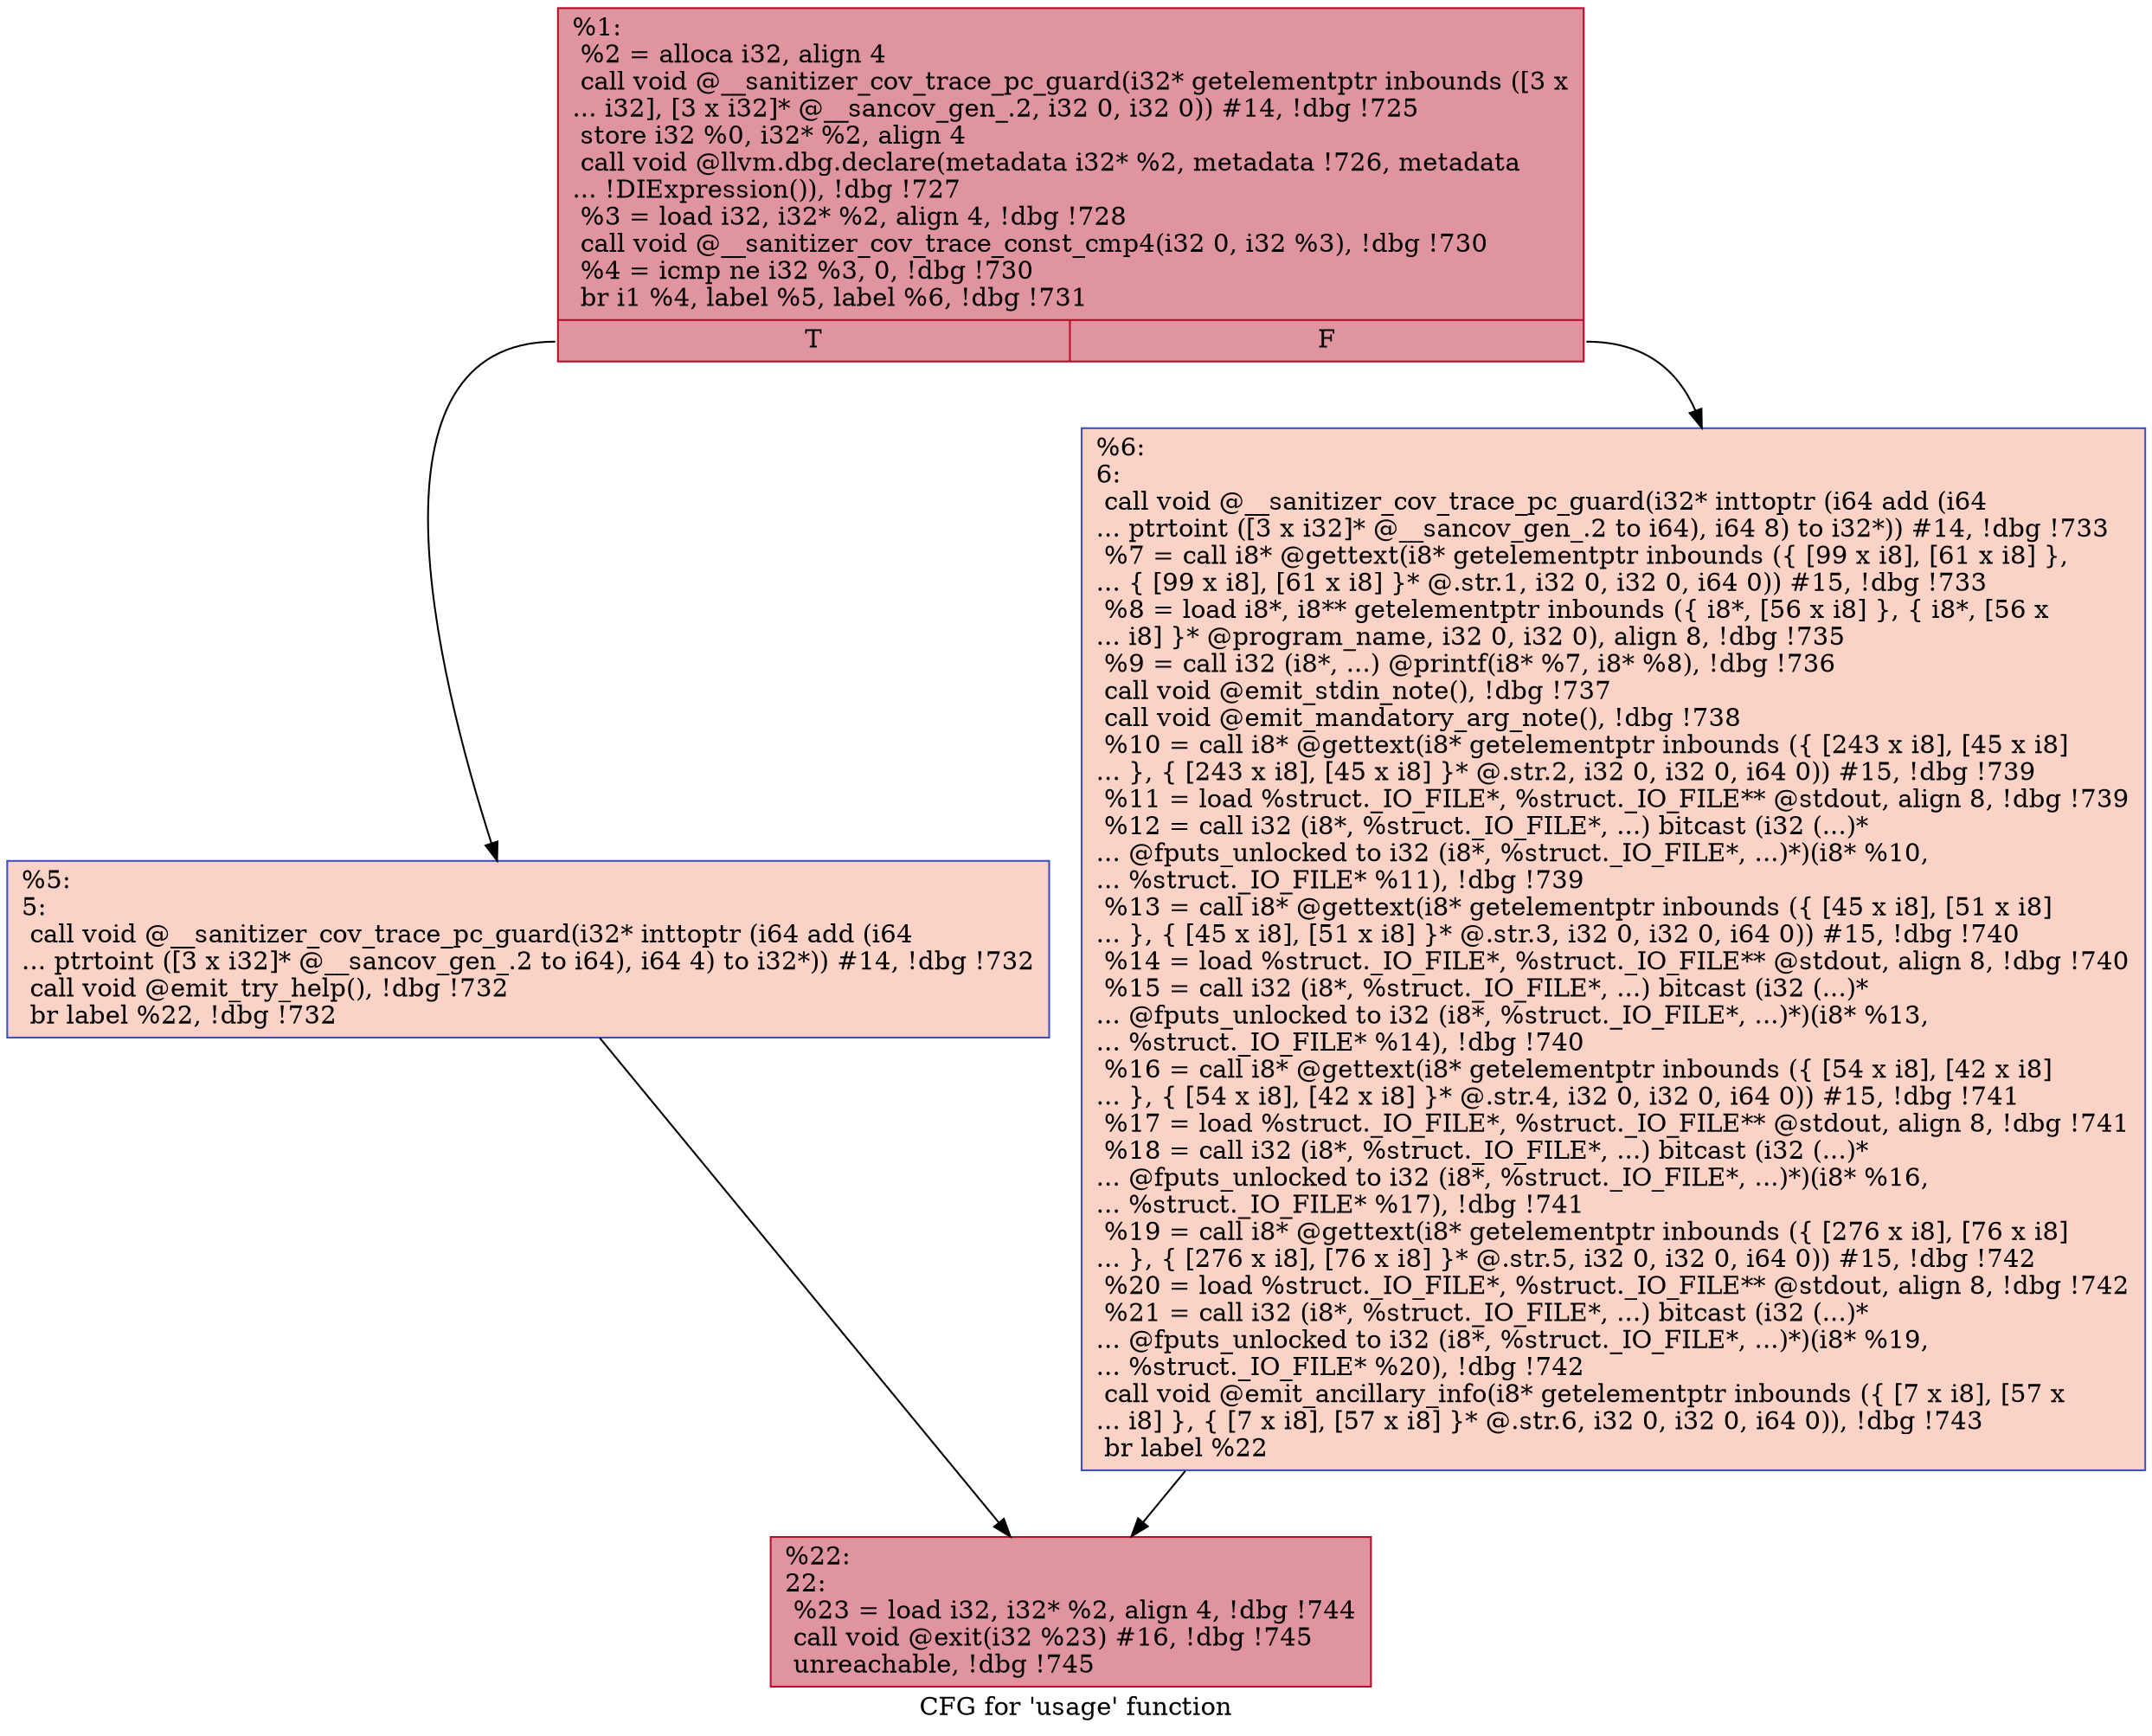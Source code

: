digraph "CFG for 'usage' function" {
	label="CFG for 'usage' function";

	Node0x555ee4e8d670 [shape=record,color="#b70d28ff", style=filled, fillcolor="#b70d2870",label="{%1:\l  %2 = alloca i32, align 4\l  call void @__sanitizer_cov_trace_pc_guard(i32* getelementptr inbounds ([3 x\l... i32], [3 x i32]* @__sancov_gen_.2, i32 0, i32 0)) #14, !dbg !725\l  store i32 %0, i32* %2, align 4\l  call void @llvm.dbg.declare(metadata i32* %2, metadata !726, metadata\l... !DIExpression()), !dbg !727\l  %3 = load i32, i32* %2, align 4, !dbg !728\l  call void @__sanitizer_cov_trace_const_cmp4(i32 0, i32 %3), !dbg !730\l  %4 = icmp ne i32 %3, 0, !dbg !730\l  br i1 %4, label %5, label %6, !dbg !731\l|{<s0>T|<s1>F}}"];
	Node0x555ee4e8d670:s0 -> Node0x555ee4e8fd10;
	Node0x555ee4e8d670:s1 -> Node0x555ee4e8fd60;
	Node0x555ee4e8fd10 [shape=record,color="#3d50c3ff", style=filled, fillcolor="#f59c7d70",label="{%5:\l5:                                                \l  call void @__sanitizer_cov_trace_pc_guard(i32* inttoptr (i64 add (i64\l... ptrtoint ([3 x i32]* @__sancov_gen_.2 to i64), i64 4) to i32*)) #14, !dbg !732\l  call void @emit_try_help(), !dbg !732\l  br label %22, !dbg !732\l}"];
	Node0x555ee4e8fd10 -> Node0x555ee4e8fdb0;
	Node0x555ee4e8fd60 [shape=record,color="#3d50c3ff", style=filled, fillcolor="#f59c7d70",label="{%6:\l6:                                                \l  call void @__sanitizer_cov_trace_pc_guard(i32* inttoptr (i64 add (i64\l... ptrtoint ([3 x i32]* @__sancov_gen_.2 to i64), i64 8) to i32*)) #14, !dbg !733\l  %7 = call i8* @gettext(i8* getelementptr inbounds (\{ [99 x i8], [61 x i8] \},\l... \{ [99 x i8], [61 x i8] \}* @.str.1, i32 0, i32 0, i64 0)) #15, !dbg !733\l  %8 = load i8*, i8** getelementptr inbounds (\{ i8*, [56 x i8] \}, \{ i8*, [56 x\l... i8] \}* @program_name, i32 0, i32 0), align 8, !dbg !735\l  %9 = call i32 (i8*, ...) @printf(i8* %7, i8* %8), !dbg !736\l  call void @emit_stdin_note(), !dbg !737\l  call void @emit_mandatory_arg_note(), !dbg !738\l  %10 = call i8* @gettext(i8* getelementptr inbounds (\{ [243 x i8], [45 x i8]\l... \}, \{ [243 x i8], [45 x i8] \}* @.str.2, i32 0, i32 0, i64 0)) #15, !dbg !739\l  %11 = load %struct._IO_FILE*, %struct._IO_FILE** @stdout, align 8, !dbg !739\l  %12 = call i32 (i8*, %struct._IO_FILE*, ...) bitcast (i32 (...)*\l... @fputs_unlocked to i32 (i8*, %struct._IO_FILE*, ...)*)(i8* %10,\l... %struct._IO_FILE* %11), !dbg !739\l  %13 = call i8* @gettext(i8* getelementptr inbounds (\{ [45 x i8], [51 x i8]\l... \}, \{ [45 x i8], [51 x i8] \}* @.str.3, i32 0, i32 0, i64 0)) #15, !dbg !740\l  %14 = load %struct._IO_FILE*, %struct._IO_FILE** @stdout, align 8, !dbg !740\l  %15 = call i32 (i8*, %struct._IO_FILE*, ...) bitcast (i32 (...)*\l... @fputs_unlocked to i32 (i8*, %struct._IO_FILE*, ...)*)(i8* %13,\l... %struct._IO_FILE* %14), !dbg !740\l  %16 = call i8* @gettext(i8* getelementptr inbounds (\{ [54 x i8], [42 x i8]\l... \}, \{ [54 x i8], [42 x i8] \}* @.str.4, i32 0, i32 0, i64 0)) #15, !dbg !741\l  %17 = load %struct._IO_FILE*, %struct._IO_FILE** @stdout, align 8, !dbg !741\l  %18 = call i32 (i8*, %struct._IO_FILE*, ...) bitcast (i32 (...)*\l... @fputs_unlocked to i32 (i8*, %struct._IO_FILE*, ...)*)(i8* %16,\l... %struct._IO_FILE* %17), !dbg !741\l  %19 = call i8* @gettext(i8* getelementptr inbounds (\{ [276 x i8], [76 x i8]\l... \}, \{ [276 x i8], [76 x i8] \}* @.str.5, i32 0, i32 0, i64 0)) #15, !dbg !742\l  %20 = load %struct._IO_FILE*, %struct._IO_FILE** @stdout, align 8, !dbg !742\l  %21 = call i32 (i8*, %struct._IO_FILE*, ...) bitcast (i32 (...)*\l... @fputs_unlocked to i32 (i8*, %struct._IO_FILE*, ...)*)(i8* %19,\l... %struct._IO_FILE* %20), !dbg !742\l  call void @emit_ancillary_info(i8* getelementptr inbounds (\{ [7 x i8], [57 x\l... i8] \}, \{ [7 x i8], [57 x i8] \}* @.str.6, i32 0, i32 0, i64 0)), !dbg !743\l  br label %22\l}"];
	Node0x555ee4e8fd60 -> Node0x555ee4e8fdb0;
	Node0x555ee4e8fdb0 [shape=record,color="#b70d28ff", style=filled, fillcolor="#b70d2870",label="{%22:\l22:                                               \l  %23 = load i32, i32* %2, align 4, !dbg !744\l  call void @exit(i32 %23) #16, !dbg !745\l  unreachable, !dbg !745\l}"];
}
